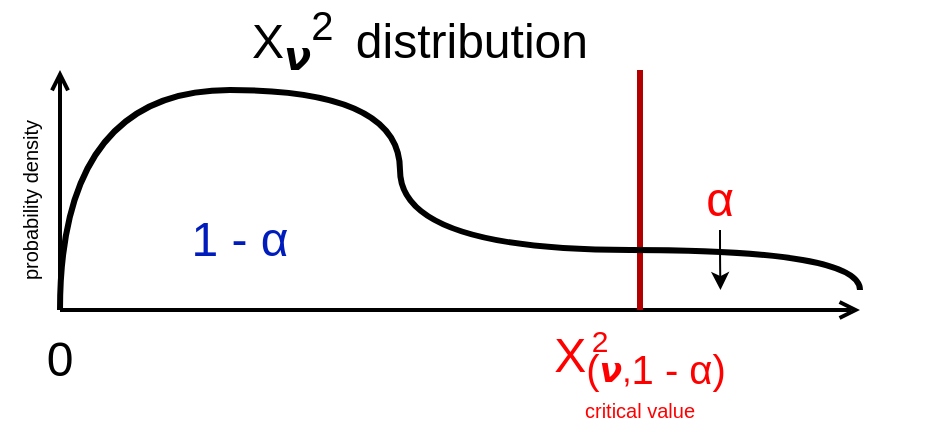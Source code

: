 <mxfile>
    <diagram id="FsEDT5voJAYq5j1rlOGJ" name="Page-1">
        <mxGraphModel dx="765" dy="764" grid="1" gridSize="10" guides="1" tooltips="1" connect="1" arrows="1" fold="1" page="1" pageScale="1" pageWidth="850" pageHeight="1100" math="0" shadow="0">
            <root>
                <mxCell id="0"/>
                <mxCell id="1" parent="0"/>
                <mxCell id="3" value="" style="endArrow=open;html=1;strokeWidth=2;endFill=0;" edge="1" parent="1">
                    <mxGeometry width="50" height="50" relative="1" as="geometry">
                        <mxPoint x="40" y="160" as="sourcePoint"/>
                        <mxPoint x="440" y="160" as="targetPoint"/>
                    </mxGeometry>
                </mxCell>
                <mxCell id="4" value="" style="endArrow=none;html=1;strokeWidth=3;fillColor=#e51400;strokeColor=#B20000;" edge="1" parent="1">
                    <mxGeometry width="50" height="50" relative="1" as="geometry">
                        <mxPoint x="330" y="160" as="sourcePoint"/>
                        <mxPoint x="330" y="40" as="targetPoint"/>
                    </mxGeometry>
                </mxCell>
                <mxCell id="5" value="" style="endArrow=none;html=1;strokeWidth=3;edgeStyle=orthogonalEdgeStyle;curved=1;" edge="1" parent="1">
                    <mxGeometry width="50" height="50" relative="1" as="geometry">
                        <mxPoint x="40" y="160" as="sourcePoint"/>
                        <mxPoint x="440" y="150" as="targetPoint"/>
                        <Array as="points">
                            <mxPoint x="40" y="50"/>
                            <mxPoint x="210" y="50"/>
                            <mxPoint x="210" y="130"/>
                            <mxPoint x="440" y="130"/>
                        </Array>
                    </mxGeometry>
                </mxCell>
                <mxCell id="7" style="edgeStyle=orthogonalEdgeStyle;curved=1;html=1;exitX=0.5;exitY=1;exitDx=0;exitDy=0;fontSize=24;fontColor=#FF0000;strokeWidth=1;" edge="1" parent="1" source="6">
                    <mxGeometry relative="1" as="geometry">
                        <mxPoint x="370.238" y="150" as="targetPoint"/>
                    </mxGeometry>
                </mxCell>
                <mxCell id="6" value="α" style="text;html=1;strokeColor=none;fillColor=none;align=center;verticalAlign=middle;whiteSpace=wrap;rounded=0;fontSize=24;fontColor=#FF0000;" vertex="1" parent="1">
                    <mxGeometry x="340" y="90" width="60" height="30" as="geometry"/>
                </mxCell>
                <mxCell id="8" value="&lt;font color=&quot;#001dbc&quot;&gt;1 - α&lt;/font&gt;" style="text;html=1;strokeColor=none;fillColor=none;align=center;verticalAlign=middle;whiteSpace=wrap;rounded=0;fontSize=24;fontColor=#FF0000;" vertex="1" parent="1">
                    <mxGeometry x="100" y="110" width="60" height="30" as="geometry"/>
                </mxCell>
                <mxCell id="9" value="X&lt;sub&gt;(&lt;/sub&gt;&lt;span style=&quot;font-size: 20px&quot;&gt;&lt;sub&gt;𝞶,&lt;/sub&gt;&lt;/span&gt;&lt;sub&gt;1 - α)&lt;/sub&gt;" style="text;html=1;strokeColor=none;fillColor=none;align=center;verticalAlign=middle;whiteSpace=wrap;rounded=0;fontSize=24;fontColor=#FF0000;" vertex="1" parent="1">
                    <mxGeometry x="185" y="170" width="290" height="30" as="geometry"/>
                </mxCell>
                <mxCell id="10" value="critical value" style="text;html=1;strokeColor=none;fillColor=none;align=center;verticalAlign=middle;whiteSpace=wrap;rounded=0;fontSize=10;fontColor=#FF0000;" vertex="1" parent="1">
                    <mxGeometry x="250" y="200" width="160" height="20" as="geometry"/>
                </mxCell>
                <mxCell id="11" value="" style="endArrow=open;html=1;strokeWidth=2;endFill=0;" edge="1" parent="1">
                    <mxGeometry width="50" height="50" relative="1" as="geometry">
                        <mxPoint x="40" y="160" as="sourcePoint"/>
                        <mxPoint x="40" y="40" as="targetPoint"/>
                    </mxGeometry>
                </mxCell>
                <mxCell id="12" value="0" style="text;html=1;strokeColor=none;fillColor=none;align=center;verticalAlign=middle;whiteSpace=wrap;rounded=0;fontSize=24;fontColor=#000000;" vertex="1" parent="1">
                    <mxGeometry x="10" y="170" width="60" height="30" as="geometry"/>
                </mxCell>
                <mxCell id="15" value="X&lt;sub&gt;𝞶&lt;/sub&gt;&lt;sup&gt;2&amp;nbsp; &lt;/sup&gt;distribution" style="text;html=1;strokeColor=none;fillColor=none;align=center;verticalAlign=middle;whiteSpace=wrap;rounded=0;fontSize=24;fontColor=#000000;" vertex="1" parent="1">
                    <mxGeometry x="120" y="10" width="200" height="30" as="geometry"/>
                </mxCell>
                <mxCell id="16" value="probability density" style="text;html=1;strokeColor=none;fillColor=none;align=center;verticalAlign=middle;whiteSpace=wrap;rounded=0;fontSize=10;fontColor=#000000;rotation=-90;" vertex="1" parent="1">
                    <mxGeometry x="-35" y="95" width="120" height="20" as="geometry"/>
                </mxCell>
                <mxCell id="17" value="2" style="text;html=1;strokeColor=none;fillColor=none;align=center;verticalAlign=middle;whiteSpace=wrap;rounded=0;fontSize=15;fontColor=#FF0000;" vertex="1" parent="1">
                    <mxGeometry x="295" y="160" width="30" height="30" as="geometry"/>
                </mxCell>
            </root>
        </mxGraphModel>
    </diagram>
</mxfile>